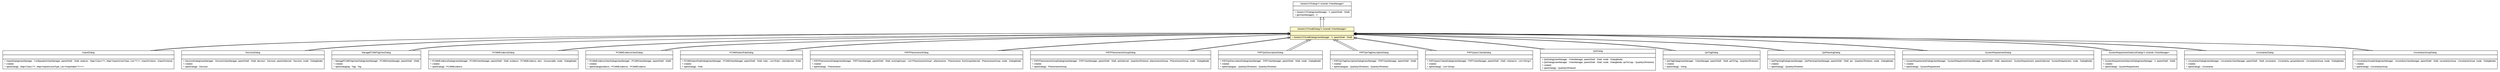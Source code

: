 #!/usr/local/bin/dot
#
# Class diagram 
# Generated by UMLGraph version R5_6-24-gf6e263 (http://www.umlgraph.org/)
#

digraph G {
	edge [fontname="arial",fontsize=10,labelfontname="arial",labelfontsize=10];
	node [fontname="arial",fontsize=10,shape=plaintext];
	nodesep=0.25;
	ranksep=0.5;
	// gov.sandia.cf.parts.dialogs.GenericCFDialog<V extends gov.sandia.cf.parts.ui.IViewManager>
	c117318 [label=<<table title="gov.sandia.cf.parts.dialogs.GenericCFDialog" border="0" cellborder="1" cellspacing="0" cellpadding="2" port="p" href="./GenericCFDialog.html">
		<tr><td><table border="0" cellspacing="0" cellpadding="1">
<tr><td align="center" balign="center"> GenericCFDialog&lt;V extends IViewManager&gt; </td></tr>
		</table></td></tr>
		<tr><td><table border="0" cellspacing="0" cellpadding="1">
<tr><td align="left" balign="left">  </td></tr>
		</table></td></tr>
		<tr><td><table border="0" cellspacing="0" cellpadding="1">
<tr><td align="left" balign="left"> + GenericCFDialog(viewManager : V, parentShell : Shell) </td></tr>
<tr><td align="left" balign="left"> + getViewManager() : V </td></tr>
		</table></td></tr>
		</table>>, URL="./GenericCFDialog.html", fontname="arial", fontcolor="black", fontsize=10.0];
	// gov.sandia.cf.parts.dialogs.GenericCFSmallDialog<V extends gov.sandia.cf.parts.ui.IViewManager>
	c117319 [label=<<table title="gov.sandia.cf.parts.dialogs.GenericCFSmallDialog" border="0" cellborder="1" cellspacing="0" cellpadding="2" port="p" bgcolor="lemonChiffon" href="./GenericCFSmallDialog.html">
		<tr><td><table border="0" cellspacing="0" cellpadding="1">
<tr><td align="center" balign="center"> GenericCFSmallDialog&lt;V extends IViewManager&gt; </td></tr>
		</table></td></tr>
		<tr><td><table border="0" cellspacing="0" cellpadding="1">
<tr><td align="left" balign="left">  </td></tr>
		</table></td></tr>
		<tr><td><table border="0" cellspacing="0" cellpadding="1">
<tr><td align="left" balign="left"> + GenericCFSmallDialog(viewManager : V, parentShell : Shell) </td></tr>
		</table></td></tr>
		</table>>, URL="./GenericCFSmallDialog.html", fontname="arial", fontcolor="black", fontsize=10.0];
	// gov.sandia.cf.parts.dialogs.importation.ImportDialog
	c117323 [label=<<table title="gov.sandia.cf.parts.dialogs.importation.ImportDialog" border="0" cellborder="1" cellspacing="0" cellpadding="2" port="p" href="./importation/ImportDialog.html">
		<tr><td><table border="0" cellspacing="0" cellpadding="1">
<tr><td align="center" balign="center"> ImportDialog </td></tr>
		</table></td></tr>
		<tr><td><table border="0" cellspacing="0" cellpadding="1">
<tr><td align="left" balign="left">  </td></tr>
		</table></td></tr>
		<tr><td><table border="0" cellspacing="0" cellpadding="1">
<tr><td align="left" balign="left"> + ImportDialog(viewManager : ConfigurationViewManager, parentShell : Shell, analysis : Map&lt;Class&lt;?&gt;, Map&lt;ImportActionType, List&lt;?&gt;&gt;&gt;, importSchema : ImportSchema) </td></tr>
<tr><td align="left" balign="left"> + create() </td></tr>
<tr><td align="left" balign="left"> + openDialog() : Map&lt;Class&lt;?&gt;, Map&lt;ImportActionType, List&lt;IImportable&lt;?&gt;&gt;&gt;&gt; </td></tr>
		</table></td></tr>
		</table>>, URL="./importation/ImportDialog.html", fontname="arial", fontcolor="black", fontsize=10.0];
	// gov.sandia.cf.parts.ui.decision.DecisionDialog
	c117357 [label=<<table title="gov.sandia.cf.parts.ui.decision.DecisionDialog" border="0" cellborder="1" cellspacing="0" cellpadding="2" port="p" href="../ui/decision/DecisionDialog.html">
		<tr><td><table border="0" cellspacing="0" cellpadding="1">
<tr><td align="center" balign="center"> DecisionDialog </td></tr>
		</table></td></tr>
		<tr><td><table border="0" cellspacing="0" cellpadding="1">
<tr><td align="left" balign="left">  </td></tr>
		</table></td></tr>
		<tr><td><table border="0" cellspacing="0" cellpadding="1">
<tr><td align="left" balign="left"> + DecisionDialog(viewManager : DecisionViewManager, parentShell : Shell, decision : Decision, parentSelected : Decision, mode : DialogMode) </td></tr>
<tr><td align="left" balign="left"> + create() </td></tr>
<tr><td align="left" balign="left"> + openDialog() : Decision </td></tr>
		</table></td></tr>
		</table>>, URL="../ui/decision/DecisionDialog.html", fontname="arial", fontcolor="black", fontsize=10.0];
	// gov.sandia.cf.parts.ui.pcmm.ManagePCMMTagViewDialog
	c117395 [label=<<table title="gov.sandia.cf.parts.ui.pcmm.ManagePCMMTagViewDialog" border="0" cellborder="1" cellspacing="0" cellpadding="2" port="p" href="../ui/pcmm/ManagePCMMTagViewDialog.html">
		<tr><td><table border="0" cellspacing="0" cellpadding="1">
<tr><td align="center" balign="center"> ManagePCMMTagViewDialog </td></tr>
		</table></td></tr>
		<tr><td><table border="0" cellspacing="0" cellpadding="1">
<tr><td align="left" balign="left">  </td></tr>
		</table></td></tr>
		<tr><td><table border="0" cellspacing="0" cellpadding="1">
<tr><td align="left" balign="left"> + ManagePCMMTagViewDialog(viewManager : PCMMViewManager, parentShell : Shell) </td></tr>
<tr><td align="left" balign="left"> + create() </td></tr>
<tr><td align="left" balign="left"> + openDialog(tag : Tag) : Tag </td></tr>
		</table></td></tr>
		</table>>, URL="../ui/pcmm/ManagePCMMTagViewDialog.html", fontname="arial", fontcolor="black", fontsize=10.0];
	// gov.sandia.cf.parts.ui.pcmm.PCMMEvidenceDialog
	c117403 [label=<<table title="gov.sandia.cf.parts.ui.pcmm.PCMMEvidenceDialog" border="0" cellborder="1" cellspacing="0" cellpadding="2" port="p" href="../ui/pcmm/PCMMEvidenceDialog.html">
		<tr><td><table border="0" cellspacing="0" cellpadding="1">
<tr><td align="center" balign="center"> PCMMEvidenceDialog </td></tr>
		</table></td></tr>
		<tr><td><table border="0" cellspacing="0" cellpadding="1">
<tr><td align="left" balign="left">  </td></tr>
		</table></td></tr>
		<tr><td><table border="0" cellspacing="0" cellpadding="1">
<tr><td align="left" balign="left"> + PCMMEvidenceDialog(viewManager : PCMMViewManager, parentShell : Shell, evidence : PCMMEvidence, item : IAssessable, mode : DialogMode) </td></tr>
<tr><td align="left" balign="left"> + create() </td></tr>
<tr><td align="left" balign="left"> + openDialog() : PCMMEvidence </td></tr>
		</table></td></tr>
		</table>>, URL="../ui/pcmm/PCMMEvidenceDialog.html", fontname="arial", fontcolor="black", fontsize=10.0];
	// gov.sandia.cf.parts.ui.pcmm.PCMMEvidenceViewDialog
	c117407 [label=<<table title="gov.sandia.cf.parts.ui.pcmm.PCMMEvidenceViewDialog" border="0" cellborder="1" cellspacing="0" cellpadding="2" port="p" href="../ui/pcmm/PCMMEvidenceViewDialog.html">
		<tr><td><table border="0" cellspacing="0" cellpadding="1">
<tr><td align="center" balign="center"> PCMMEvidenceViewDialog </td></tr>
		</table></td></tr>
		<tr><td><table border="0" cellspacing="0" cellpadding="1">
<tr><td align="left" balign="left">  </td></tr>
		</table></td></tr>
		<tr><td><table border="0" cellspacing="0" cellpadding="1">
<tr><td align="left" balign="left"> + PCMMEvidenceViewDialog(viewManager : PCMMViewManager, parentShell : Shell) </td></tr>
<tr><td align="left" balign="left"> + create() </td></tr>
<tr><td align="left" balign="left"> + openDialog(evidence : PCMMEvidence) : PCMMEvidence </td></tr>
		</table></td></tr>
		</table>>, URL="../ui/pcmm/PCMMEvidenceViewDialog.html", fontname="arial", fontcolor="black", fontsize=10.0];
	// gov.sandia.cf.parts.ui.pcmm.PCMMSelectRoleDialog
	c117412 [label=<<table title="gov.sandia.cf.parts.ui.pcmm.PCMMSelectRoleDialog" border="0" cellborder="1" cellspacing="0" cellpadding="2" port="p" href="../ui/pcmm/PCMMSelectRoleDialog.html">
		<tr><td><table border="0" cellspacing="0" cellpadding="1">
<tr><td align="center" balign="center"> PCMMSelectRoleDialog </td></tr>
		</table></td></tr>
		<tr><td><table border="0" cellspacing="0" cellpadding="1">
<tr><td align="left" balign="left">  </td></tr>
		</table></td></tr>
		<tr><td><table border="0" cellspacing="0" cellpadding="1">
<tr><td align="left" balign="left"> + PCMMSelectRoleDialog(viewManager : PCMMViewManager, parentShell : Shell, roles : List&lt;Role&gt;, roleSelected : Role) </td></tr>
<tr><td align="left" balign="left"> + create() </td></tr>
<tr><td align="left" balign="left"> + openDialog() : Role </td></tr>
		</table></td></tr>
		</table>>, URL="../ui/pcmm/PCMMSelectRoleDialog.html", fontname="arial", fontcolor="black", fontsize=10.0];
	// gov.sandia.cf.parts.ui.pirt.dialogs.PIRTPhenomenonDialog
	c117415 [label=<<table title="gov.sandia.cf.parts.ui.pirt.dialogs.PIRTPhenomenonDialog" border="0" cellborder="1" cellspacing="0" cellpadding="2" port="p" href="../ui/pirt/dialogs/PIRTPhenomenonDialog.html">
		<tr><td><table border="0" cellspacing="0" cellpadding="1">
<tr><td align="center" balign="center"> PIRTPhenomenonDialog </td></tr>
		</table></td></tr>
		<tr><td><table border="0" cellspacing="0" cellpadding="1">
<tr><td align="left" balign="left">  </td></tr>
		</table></td></tr>
		<tr><td><table border="0" cellspacing="0" cellpadding="1">
<tr><td align="left" balign="left"> + PIRTPhenomenonDialog(viewManager : PIRTViewManager, parentShell : Shell, existingGroups : List&lt;PhenomenonGroup&gt;, phenomenon : Phenomenon, firstGroupSelected : PhenomenonGroup, mode : DialogMode) </td></tr>
<tr><td align="left" balign="left"> + create() </td></tr>
<tr><td align="left" balign="left"> + openDialog() : Phenomenon </td></tr>
		</table></td></tr>
		</table>>, URL="../ui/pirt/dialogs/PIRTPhenomenonDialog.html", fontname="arial", fontcolor="black", fontsize=10.0];
	// gov.sandia.cf.parts.ui.pirt.dialogs.PIRTPhenomenonGroupDialog
	c117416 [label=<<table title="gov.sandia.cf.parts.ui.pirt.dialogs.PIRTPhenomenonGroupDialog" border="0" cellborder="1" cellspacing="0" cellpadding="2" port="p" href="../ui/pirt/dialogs/PIRTPhenomenonGroupDialog.html">
		<tr><td><table border="0" cellspacing="0" cellpadding="1">
<tr><td align="center" balign="center"> PIRTPhenomenonGroupDialog </td></tr>
		</table></td></tr>
		<tr><td><table border="0" cellspacing="0" cellpadding="1">
<tr><td align="left" balign="left">  </td></tr>
		</table></td></tr>
		<tr><td><table border="0" cellspacing="0" cellpadding="1">
<tr><td align="left" balign="left"> + PIRTPhenomenonGroupDialog(viewManager : PIRTViewManager, parentShell : Shell, qoiSelected : QuantityOfInterest, phenomenonGroup : PhenomenonGroup, mode : DialogMode) </td></tr>
<tr><td align="left" balign="left"> + create() </td></tr>
<tr><td align="left" balign="left"> + openDialog() : PhenomenonGroup </td></tr>
		</table></td></tr>
		</table>>, URL="../ui/pirt/dialogs/PIRTPhenomenonGroupDialog.html", fontname="arial", fontcolor="black", fontsize=10.0];
	// gov.sandia.cf.parts.ui.pirt.dialogs.PIRTQoIDescriptionDialog
	c117417 [label=<<table title="gov.sandia.cf.parts.ui.pirt.dialogs.PIRTQoIDescriptionDialog" border="0" cellborder="1" cellspacing="0" cellpadding="2" port="p" href="../ui/pirt/dialogs/PIRTQoIDescriptionDialog.html">
		<tr><td><table border="0" cellspacing="0" cellpadding="1">
<tr><td align="center" balign="center"> PIRTQoIDescriptionDialog </td></tr>
		</table></td></tr>
		<tr><td><table border="0" cellspacing="0" cellpadding="1">
<tr><td align="left" balign="left">  </td></tr>
		</table></td></tr>
		<tr><td><table border="0" cellspacing="0" cellpadding="1">
<tr><td align="left" balign="left"> + PIRTQoIDescriptionDialog(viewManager : PIRTViewManager, parentShell : Shell, mode : DialogMode) </td></tr>
<tr><td align="left" balign="left"> + create() </td></tr>
<tr><td align="left" balign="left"> + openDialog(qoi : QuantityOfInterest) : QuantityOfInterest </td></tr>
		</table></td></tr>
		</table>>, URL="../ui/pirt/dialogs/PIRTQoIDescriptionDialog.html", fontname="arial", fontcolor="black", fontsize=10.0];
	// gov.sandia.cf.parts.ui.pirt.dialogs.PIRTQoITagDescriptionDialog
	c117418 [label=<<table title="gov.sandia.cf.parts.ui.pirt.dialogs.PIRTQoITagDescriptionDialog" border="0" cellborder="1" cellspacing="0" cellpadding="2" port="p" href="../ui/pirt/dialogs/PIRTQoITagDescriptionDialog.html">
		<tr><td><table border="0" cellspacing="0" cellpadding="1">
<tr><td align="center" balign="center"> PIRTQoITagDescriptionDialog </td></tr>
		</table></td></tr>
		<tr><td><table border="0" cellspacing="0" cellpadding="1">
<tr><td align="left" balign="left">  </td></tr>
		</table></td></tr>
		<tr><td><table border="0" cellspacing="0" cellpadding="1">
<tr><td align="left" balign="left"> + PIRTQoITagDescriptionDialog(viewManager : PIRTViewManager, parentShell : Shell) </td></tr>
<tr><td align="left" balign="left"> + create() </td></tr>
<tr><td align="left" balign="left"> + openDialog(qoi : QuantityOfInterest) : QuantityOfInterest </td></tr>
		</table></td></tr>
		</table>>, URL="../ui/pirt/dialogs/PIRTQoITagDescriptionDialog.html", fontname="arial", fontcolor="black", fontsize=10.0];
	// gov.sandia.cf.parts.ui.pirt.dialogs.PIRTQueryCriteriaDialog
	c117419 [label=<<table title="gov.sandia.cf.parts.ui.pirt.dialogs.PIRTQueryCriteriaDialog" border="0" cellborder="1" cellspacing="0" cellpadding="2" port="p" href="../ui/pirt/dialogs/PIRTQueryCriteriaDialog.html">
		<tr><td><table border="0" cellspacing="0" cellpadding="1">
<tr><td align="center" balign="center"> PIRTQueryCriteriaDialog </td></tr>
		</table></td></tr>
		<tr><td><table border="0" cellspacing="0" cellpadding="1">
<tr><td align="left" balign="left">  </td></tr>
		</table></td></tr>
		<tr><td><table border="0" cellspacing="0" cellpadding="1">
<tr><td align="left" balign="left"> + PIRTQueryCriteriaDialog(viewManager : PIRTViewManager, parentShell : Shell, criteriaList : List&lt;String&gt;) </td></tr>
<tr><td align="left" balign="left"> + create() </td></tr>
<tr><td align="left" balign="left"> + openDialog() : List&lt;String&gt; </td></tr>
		</table></td></tr>
		</table>>, URL="../ui/pirt/dialogs/PIRTQueryCriteriaDialog.html", fontname="arial", fontcolor="black", fontsize=10.0];
	// gov.sandia.cf.parts.ui.pirt.dialogs.QoIDialog
	c117420 [label=<<table title="gov.sandia.cf.parts.ui.pirt.dialogs.QoIDialog" border="0" cellborder="1" cellspacing="0" cellpadding="2" port="p" href="../ui/pirt/dialogs/QoIDialog.html">
		<tr><td><table border="0" cellspacing="0" cellpadding="1">
<tr><td align="center" balign="center"> QoIDialog </td></tr>
		</table></td></tr>
		<tr><td><table border="0" cellspacing="0" cellpadding="1">
<tr><td align="left" balign="left">  </td></tr>
		</table></td></tr>
		<tr><td><table border="0" cellspacing="0" cellpadding="1">
<tr><td align="left" balign="left"> + QoIDialog(viewManager : IViewManager, parentShell : Shell, mode : DialogMode) </td></tr>
<tr><td align="left" balign="left"> + QoIDialog(viewManager : IViewManager, parentShell : Shell, mode : DialogMode, qoiToCopy : QuantityOfInterest) </td></tr>
<tr><td align="left" balign="left"> + create() </td></tr>
<tr><td align="left" balign="left"> + openDialog() : QuantityOfInterest </td></tr>
		</table></td></tr>
		</table>>, URL="../ui/pirt/dialogs/QoIDialog.html", fontname="arial", fontcolor="black", fontsize=10.0];
	// gov.sandia.cf.parts.ui.pirt.dialogs.QoITagDialog
	c117421 [label=<<table title="gov.sandia.cf.parts.ui.pirt.dialogs.QoITagDialog" border="0" cellborder="1" cellspacing="0" cellpadding="2" port="p" href="../ui/pirt/dialogs/QoITagDialog.html">
		<tr><td><table border="0" cellspacing="0" cellpadding="1">
<tr><td align="center" balign="center"> QoITagDialog </td></tr>
		</table></td></tr>
		<tr><td><table border="0" cellspacing="0" cellpadding="1">
<tr><td align="left" balign="left">  </td></tr>
		</table></td></tr>
		<tr><td><table border="0" cellspacing="0" cellpadding="1">
<tr><td align="left" balign="left"> + QoITagDialog(viewManager : IViewManager, parentShell : Shell, qoiToTag : QuantityOfInterest) </td></tr>
<tr><td align="left" balign="left"> + create() </td></tr>
<tr><td align="left" balign="left"> + openDialog() : String </td></tr>
		</table></td></tr>
		</table>>, URL="../ui/pirt/dialogs/QoITagDialog.html", fontname="arial", fontcolor="black", fontsize=10.0];
	// gov.sandia.cf.parts.ui.qoiplanning.QoIPlanningDialog
	c117452 [label=<<table title="gov.sandia.cf.parts.ui.qoiplanning.QoIPlanningDialog" border="0" cellborder="1" cellspacing="0" cellpadding="2" port="p" href="../ui/qoiplanning/QoIPlanningDialog.html">
		<tr><td><table border="0" cellspacing="0" cellpadding="1">
<tr><td align="center" balign="center"> QoIPlanningDialog </td></tr>
		</table></td></tr>
		<tr><td><table border="0" cellspacing="0" cellpadding="1">
<tr><td align="left" balign="left">  </td></tr>
		</table></td></tr>
		<tr><td><table border="0" cellspacing="0" cellpadding="1">
<tr><td align="left" balign="left"> + QoIPlanningDialog(viewManager : QoIPlanningViewManager, parentShell : Shell, qoi : QuantityOfInterest, mode : DialogMode) </td></tr>
<tr><td align="left" balign="left"> + create() </td></tr>
<tr><td align="left" balign="left"> + openDialog() : QuantityOfInterest </td></tr>
		</table></td></tr>
		</table>>, URL="../ui/qoiplanning/QoIPlanningDialog.html", fontname="arial", fontcolor="black", fontsize=10.0];
	// gov.sandia.cf.parts.ui.requirement.SystemRequirementDialog
	c117462 [label=<<table title="gov.sandia.cf.parts.ui.requirement.SystemRequirementDialog" border="0" cellborder="1" cellspacing="0" cellpadding="2" port="p" href="../ui/requirement/SystemRequirementDialog.html">
		<tr><td><table border="0" cellspacing="0" cellpadding="1">
<tr><td align="center" balign="center"> SystemRequirementDialog </td></tr>
		</table></td></tr>
		<tr><td><table border="0" cellspacing="0" cellpadding="1">
<tr><td align="left" balign="left">  </td></tr>
		</table></td></tr>
		<tr><td><table border="0" cellspacing="0" cellpadding="1">
<tr><td align="left" balign="left"> + SystemRequirementDialog(viewManager : SystemRequirementViewManager, parentShell : Shell, requirement : SystemRequirement, parentSelected : SystemRequirement, mode : DialogMode) </td></tr>
<tr><td align="left" balign="left"> + create() </td></tr>
<tr><td align="left" balign="left"> + openDialog() : SystemRequirement </td></tr>
		</table></td></tr>
		</table>>, URL="../ui/requirement/SystemRequirementDialog.html", fontname="arial", fontcolor="black", fontsize=10.0];
	// gov.sandia.cf.parts.ui.requirement.SystemRequirementSelectorDialog<V extends gov.sandia.cf.parts.ui.IViewManager>
	c117463 [label=<<table title="gov.sandia.cf.parts.ui.requirement.SystemRequirementSelectorDialog" border="0" cellborder="1" cellspacing="0" cellpadding="2" port="p" href="../ui/requirement/SystemRequirementSelectorDialog.html">
		<tr><td><table border="0" cellspacing="0" cellpadding="1">
<tr><td align="center" balign="center"> SystemRequirementSelectorDialog&lt;V extends IViewManager&gt; </td></tr>
		</table></td></tr>
		<tr><td><table border="0" cellspacing="0" cellpadding="1">
<tr><td align="left" balign="left">  </td></tr>
		</table></td></tr>
		<tr><td><table border="0" cellspacing="0" cellpadding="1">
<tr><td align="left" balign="left"> + SystemRequirementSelectorDialog(viewManager : V, parentShell : Shell) </td></tr>
<tr><td align="left" balign="left"> + create() </td></tr>
<tr><td align="left" balign="left"> + openDialog() : SystemRequirement </td></tr>
		</table></td></tr>
		</table>>, URL="../ui/requirement/SystemRequirementSelectorDialog.html", fontname="arial", fontcolor="black", fontsize=10.0];
	// gov.sandia.cf.parts.ui.uncertainty.UncertaintyDialog
	c117469 [label=<<table title="gov.sandia.cf.parts.ui.uncertainty.UncertaintyDialog" border="0" cellborder="1" cellspacing="0" cellpadding="2" port="p" href="../ui/uncertainty/UncertaintyDialog.html">
		<tr><td><table border="0" cellspacing="0" cellpadding="1">
<tr><td align="center" balign="center"> UncertaintyDialog </td></tr>
		</table></td></tr>
		<tr><td><table border="0" cellspacing="0" cellpadding="1">
<tr><td align="left" balign="left">  </td></tr>
		</table></td></tr>
		<tr><td><table border="0" cellspacing="0" cellpadding="1">
<tr><td align="left" balign="left"> + UncertaintyDialog(viewManager : UncertaintyViewManager, parentShell : Shell, uncertainty : Uncertainty, groupSelected : UncertaintyGroup, mode : DialogMode) </td></tr>
<tr><td align="left" balign="left"> + create() </td></tr>
<tr><td align="left" balign="left"> + openDialog() : Uncertainty </td></tr>
		</table></td></tr>
		</table>>, URL="../ui/uncertainty/UncertaintyDialog.html", fontname="arial", fontcolor="black", fontsize=10.0];
	// gov.sandia.cf.parts.ui.uncertainty.UncertaintyGroupDialog
	c117470 [label=<<table title="gov.sandia.cf.parts.ui.uncertainty.UncertaintyGroupDialog" border="0" cellborder="1" cellspacing="0" cellpadding="2" port="p" href="../ui/uncertainty/UncertaintyGroupDialog.html">
		<tr><td><table border="0" cellspacing="0" cellpadding="1">
<tr><td align="center" balign="center"> UncertaintyGroupDialog </td></tr>
		</table></td></tr>
		<tr><td><table border="0" cellspacing="0" cellpadding="1">
<tr><td align="left" balign="left">  </td></tr>
		</table></td></tr>
		<tr><td><table border="0" cellspacing="0" cellpadding="1">
<tr><td align="left" balign="left"> + UncertaintyGroupDialog(viewManager : UncertaintyViewManager, parentShell : Shell, uncertaintyGroup : UncertaintyGroup, mode : DialogMode) </td></tr>
<tr><td align="left" balign="left"> + create() </td></tr>
<tr><td align="left" balign="left"> + openDialog() : UncertaintyGroup </td></tr>
		</table></td></tr>
		</table>>, URL="../ui/uncertainty/UncertaintyGroupDialog.html", fontname="arial", fontcolor="black", fontsize=10.0];
	//gov.sandia.cf.parts.dialogs.GenericCFSmallDialog<V extends gov.sandia.cf.parts.ui.IViewManager> extends gov.sandia.cf.parts.dialogs.GenericCFDialog<V>
	c117318:p -> c117319:p [dir=back,arrowtail=empty];
	//gov.sandia.cf.parts.dialogs.importation.ImportDialog extends gov.sandia.cf.parts.dialogs.GenericCFSmallDialog<gov.sandia.cf.parts.ui.configuration.ConfigurationViewManager>
	c117319:p -> c117323:p [dir=back,arrowtail=empty];
	//gov.sandia.cf.parts.ui.decision.DecisionDialog extends gov.sandia.cf.parts.dialogs.GenericCFSmallDialog<gov.sandia.cf.parts.ui.decision.DecisionViewManager>
	c117319:p -> c117357:p [dir=back,arrowtail=empty];
	//gov.sandia.cf.parts.ui.pcmm.ManagePCMMTagViewDialog extends gov.sandia.cf.parts.dialogs.GenericCFSmallDialog<gov.sandia.cf.parts.ui.pcmm.PCMMViewManager>
	c117319:p -> c117395:p [dir=back,arrowtail=empty];
	//gov.sandia.cf.parts.ui.pcmm.PCMMEvidenceDialog extends gov.sandia.cf.parts.dialogs.GenericCFSmallDialog<gov.sandia.cf.parts.ui.pcmm.PCMMViewManager>
	c117319:p -> c117403:p [dir=back,arrowtail=empty];
	//gov.sandia.cf.parts.ui.pcmm.PCMMEvidenceViewDialog extends gov.sandia.cf.parts.dialogs.GenericCFSmallDialog<gov.sandia.cf.parts.ui.pcmm.PCMMViewManager>
	c117319:p -> c117407:p [dir=back,arrowtail=empty];
	//gov.sandia.cf.parts.ui.pcmm.PCMMSelectRoleDialog extends gov.sandia.cf.parts.dialogs.GenericCFSmallDialog<gov.sandia.cf.parts.ui.pcmm.PCMMViewManager>
	c117319:p -> c117412:p [dir=back,arrowtail=empty];
	//gov.sandia.cf.parts.ui.pirt.dialogs.PIRTPhenomenonDialog extends gov.sandia.cf.parts.dialogs.GenericCFSmallDialog<gov.sandia.cf.parts.ui.pirt.PIRTViewManager>
	c117319:p -> c117415:p [dir=back,arrowtail=empty];
	//gov.sandia.cf.parts.ui.pirt.dialogs.PIRTPhenomenonGroupDialog extends gov.sandia.cf.parts.dialogs.GenericCFSmallDialog<gov.sandia.cf.parts.ui.pirt.PIRTViewManager>
	c117319:p -> c117416:p [dir=back,arrowtail=empty];
	//gov.sandia.cf.parts.ui.pirt.dialogs.PIRTQoIDescriptionDialog extends gov.sandia.cf.parts.dialogs.GenericCFSmallDialog<gov.sandia.cf.parts.ui.pirt.PIRTViewManager>
	c117319:p -> c117417:p [dir=back,arrowtail=empty];
	//gov.sandia.cf.parts.ui.pirt.dialogs.PIRTQoITagDescriptionDialog extends gov.sandia.cf.parts.dialogs.GenericCFSmallDialog<gov.sandia.cf.parts.ui.pirt.PIRTViewManager>
	c117319:p -> c117418:p [dir=back,arrowtail=empty];
	//gov.sandia.cf.parts.ui.pirt.dialogs.PIRTQueryCriteriaDialog extends gov.sandia.cf.parts.dialogs.GenericCFSmallDialog<gov.sandia.cf.parts.ui.pirt.PIRTViewManager>
	c117319:p -> c117419:p [dir=back,arrowtail=empty];
	//gov.sandia.cf.parts.ui.pirt.dialogs.QoIDialog extends gov.sandia.cf.parts.dialogs.GenericCFSmallDialog<gov.sandia.cf.parts.ui.IViewManager>
	c117319:p -> c117420:p [dir=back,arrowtail=empty];
	//gov.sandia.cf.parts.ui.pirt.dialogs.QoITagDialog extends gov.sandia.cf.parts.dialogs.GenericCFSmallDialog<gov.sandia.cf.parts.ui.IViewManager>
	c117319:p -> c117421:p [dir=back,arrowtail=empty];
	//gov.sandia.cf.parts.ui.qoiplanning.QoIPlanningDialog extends gov.sandia.cf.parts.dialogs.GenericCFSmallDialog<gov.sandia.cf.parts.ui.qoiplanning.QoIPlanningViewManager>
	c117319:p -> c117452:p [dir=back,arrowtail=empty];
	//gov.sandia.cf.parts.ui.requirement.SystemRequirementDialog extends gov.sandia.cf.parts.dialogs.GenericCFSmallDialog<gov.sandia.cf.parts.ui.requirement.SystemRequirementViewManager>
	c117319:p -> c117462:p [dir=back,arrowtail=empty];
	//gov.sandia.cf.parts.ui.requirement.SystemRequirementSelectorDialog<V extends gov.sandia.cf.parts.ui.IViewManager> extends gov.sandia.cf.parts.dialogs.GenericCFSmallDialog<V>
	c117319:p -> c117463:p [dir=back,arrowtail=empty];
	//gov.sandia.cf.parts.ui.uncertainty.UncertaintyDialog extends gov.sandia.cf.parts.dialogs.GenericCFSmallDialog<gov.sandia.cf.parts.ui.uncertainty.UncertaintyViewManager>
	c117319:p -> c117469:p [dir=back,arrowtail=empty];
	//gov.sandia.cf.parts.ui.uncertainty.UncertaintyGroupDialog extends gov.sandia.cf.parts.dialogs.GenericCFSmallDialog<gov.sandia.cf.parts.ui.uncertainty.UncertaintyViewManager>
	c117319:p -> c117470:p [dir=back,arrowtail=empty];
	//gov.sandia.cf.parts.dialogs.GenericCFSmallDialog<V extends gov.sandia.cf.parts.ui.IViewManager> extends gov.sandia.cf.parts.dialogs.GenericCFDialog<V>
	c117318:p -> c117319:p [dir=back,arrowtail=empty];
	//gov.sandia.cf.parts.dialogs.importation.ImportDialog extends gov.sandia.cf.parts.dialogs.GenericCFSmallDialog<gov.sandia.cf.parts.ui.configuration.ConfigurationViewManager>
	c117319:p -> c117323:p [dir=back,arrowtail=empty];
	//gov.sandia.cf.parts.ui.decision.DecisionDialog extends gov.sandia.cf.parts.dialogs.GenericCFSmallDialog<gov.sandia.cf.parts.ui.decision.DecisionViewManager>
	c117319:p -> c117357:p [dir=back,arrowtail=empty];
	//gov.sandia.cf.parts.ui.pcmm.PCMMSelectRoleDialog extends gov.sandia.cf.parts.dialogs.GenericCFSmallDialog<gov.sandia.cf.parts.ui.pcmm.PCMMViewManager>
	c117319:p -> c117412:p [dir=back,arrowtail=empty];
	//gov.sandia.cf.parts.ui.pcmm.PCMMEvidenceViewDialog extends gov.sandia.cf.parts.dialogs.GenericCFSmallDialog<gov.sandia.cf.parts.ui.pcmm.PCMMViewManager>
	c117319:p -> c117407:p [dir=back,arrowtail=empty];
	//gov.sandia.cf.parts.ui.pcmm.PCMMEvidenceDialog extends gov.sandia.cf.parts.dialogs.GenericCFSmallDialog<gov.sandia.cf.parts.ui.pcmm.PCMMViewManager>
	c117319:p -> c117403:p [dir=back,arrowtail=empty];
	//gov.sandia.cf.parts.ui.pcmm.ManagePCMMTagViewDialog extends gov.sandia.cf.parts.dialogs.GenericCFSmallDialog<gov.sandia.cf.parts.ui.pcmm.PCMMViewManager>
	c117319:p -> c117395:p [dir=back,arrowtail=empty];
	//gov.sandia.cf.parts.ui.pirt.dialogs.QoITagDialog extends gov.sandia.cf.parts.dialogs.GenericCFSmallDialog<gov.sandia.cf.parts.ui.IViewManager>
	c117319:p -> c117421:p [dir=back,arrowtail=empty];
	//gov.sandia.cf.parts.ui.pirt.dialogs.QoIDialog extends gov.sandia.cf.parts.dialogs.GenericCFSmallDialog<gov.sandia.cf.parts.ui.IViewManager>
	c117319:p -> c117420:p [dir=back,arrowtail=empty];
	//gov.sandia.cf.parts.ui.pirt.dialogs.PIRTQueryCriteriaDialog extends gov.sandia.cf.parts.dialogs.GenericCFSmallDialog<gov.sandia.cf.parts.ui.pirt.PIRTViewManager>
	c117319:p -> c117419:p [dir=back,arrowtail=empty];
	//gov.sandia.cf.parts.ui.pirt.dialogs.PIRTQoITagDescriptionDialog extends gov.sandia.cf.parts.dialogs.GenericCFSmallDialog<gov.sandia.cf.parts.ui.pirt.PIRTViewManager>
	c117319:p -> c117418:p [dir=back,arrowtail=empty];
	//gov.sandia.cf.parts.ui.pirt.dialogs.PIRTQoIDescriptionDialog extends gov.sandia.cf.parts.dialogs.GenericCFSmallDialog<gov.sandia.cf.parts.ui.pirt.PIRTViewManager>
	c117319:p -> c117417:p [dir=back,arrowtail=empty];
	//gov.sandia.cf.parts.ui.pirt.dialogs.PIRTPhenomenonGroupDialog extends gov.sandia.cf.parts.dialogs.GenericCFSmallDialog<gov.sandia.cf.parts.ui.pirt.PIRTViewManager>
	c117319:p -> c117416:p [dir=back,arrowtail=empty];
	//gov.sandia.cf.parts.ui.pirt.dialogs.PIRTPhenomenonDialog extends gov.sandia.cf.parts.dialogs.GenericCFSmallDialog<gov.sandia.cf.parts.ui.pirt.PIRTViewManager>
	c117319:p -> c117415:p [dir=back,arrowtail=empty];
	//gov.sandia.cf.parts.ui.qoiplanning.QoIPlanningDialog extends gov.sandia.cf.parts.dialogs.GenericCFSmallDialog<gov.sandia.cf.parts.ui.qoiplanning.QoIPlanningViewManager>
	c117319:p -> c117452:p [dir=back,arrowtail=empty];
	//gov.sandia.cf.parts.ui.requirement.SystemRequirementSelectorDialog<V extends gov.sandia.cf.parts.ui.IViewManager> extends gov.sandia.cf.parts.dialogs.GenericCFSmallDialog<V>
	c117319:p -> c117463:p [dir=back,arrowtail=empty];
	//gov.sandia.cf.parts.ui.requirement.SystemRequirementDialog extends gov.sandia.cf.parts.dialogs.GenericCFSmallDialog<gov.sandia.cf.parts.ui.requirement.SystemRequirementViewManager>
	c117319:p -> c117462:p [dir=back,arrowtail=empty];
	//gov.sandia.cf.parts.ui.uncertainty.UncertaintyGroupDialog extends gov.sandia.cf.parts.dialogs.GenericCFSmallDialog<gov.sandia.cf.parts.ui.uncertainty.UncertaintyViewManager>
	c117319:p -> c117470:p [dir=back,arrowtail=empty];
	//gov.sandia.cf.parts.ui.uncertainty.UncertaintyDialog extends gov.sandia.cf.parts.dialogs.GenericCFSmallDialog<gov.sandia.cf.parts.ui.uncertainty.UncertaintyViewManager>
	c117319:p -> c117469:p [dir=back,arrowtail=empty];
}

